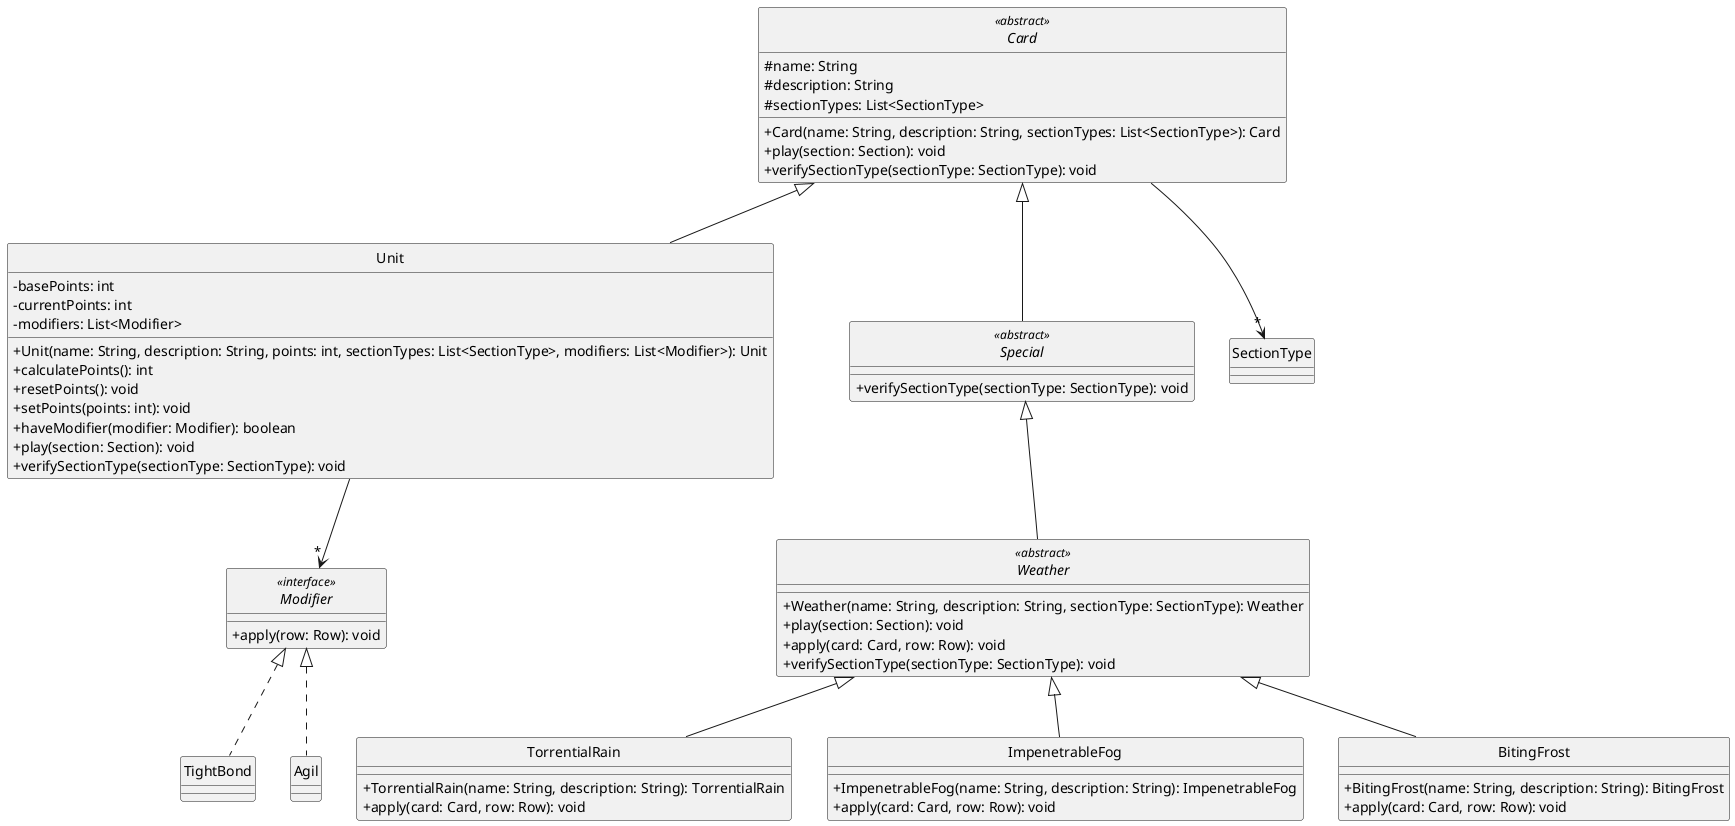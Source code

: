 @startuml

skinparam monochrome true
hide circle
skinparam classAttributeIconSize 0

' =====================
' CARD HIERARCHY
' =====================

abstract class Card <<abstract>> {
  #name: String
  #description: String
  #sectionTypes: List<SectionType>
  +Card(name: String, description: String, sectionTypes: List<SectionType>): Card
  +play(section: Section): void
  +verifySectionType(sectionType: SectionType): void
}

class Unit {
  -basePoints: int
  -currentPoints: int
  -modifiers: List<Modifier>
  +Unit(name: String, description: String, points: int, sectionTypes: List<SectionType>, modifiers: List<Modifier>): Unit
  +calculatePoints(): int
  +resetPoints(): void
  +setPoints(points: int): void
  +haveModifier(modifier: Modifier): boolean
  +play(section: Section): void
  +verifySectionType(sectionType: SectionType): void
}

abstract class Special <<abstract>> {
  +verifySectionType(sectionType: SectionType): void
}

interface Modifier <<interface>> {
  +apply(row: Row): void
}

class TightBond {
}

class Agil {
}

abstract class Weather <<abstract>> {
  +Weather(name: String, description: String, sectionType: SectionType): Weather
  +play(section: Section): void
  +apply(card: Card, row: Row): void
  +verifySectionType(sectionType: SectionType): void
}

class TorrentialRain {
  +TorrentialRain(name: String, description: String): TorrentialRain
  +apply(card: Card, row: Row): void
}

class ImpenetrableFog {
  +ImpenetrableFog(name: String, description: String): ImpenetrableFog
  +apply(card: Card, row: Row): void
}

class BitingFrost {
  +BitingFrost(name: String, description: String): BitingFrost
  +apply(card: Card, row: Row): void
}

' =====================
' RELATIONSHIPS
' =====================

Card <|-- Unit
Card <|-- Special

Card --> "*" SectionType

Unit --> "*" Modifier

Modifier <|.. TightBond
Modifier <|.. Agil

Special <|-- Weather

Weather <|-- TorrentialRain
Weather <|-- ImpenetrableFog
Weather <|-- BitingFrost

@enduml
